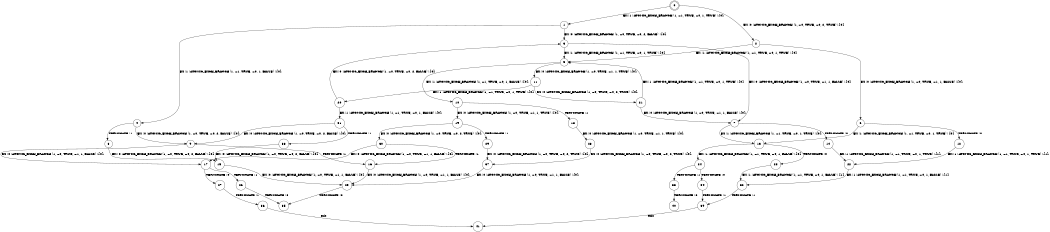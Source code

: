 digraph BCG {
size = "7, 10.5";
center = TRUE;
node [shape = circle];
0 [peripheries = 2];
0 -> 1 [label = "EX !1 !ATOMIC_EXCH_BRANCH (1, +1, TRUE, +0, 1, TRUE) !{0}"];
0 -> 2 [label = "EX !0 !ATOMIC_EXCH_BRANCH (1, +0, TRUE, +0, 2, TRUE) !{0}"];
1 -> 3 [label = "EX !0 !ATOMIC_EXCH_BRANCH (1, +0, TRUE, +0, 2, FALSE) !{0}"];
1 -> 4 [label = "EX !1 !ATOMIC_EXCH_BRANCH (1, +1, TRUE, +0, 1, FALSE) !{0}"];
2 -> 5 [label = "EX !1 !ATOMIC_EXCH_BRANCH (1, +1, TRUE, +0, 1, TRUE) !{0}"];
2 -> 6 [label = "EX !0 !ATOMIC_EXCH_BRANCH (1, +0, TRUE, +1, 1, FALSE) !{0}"];
3 -> 5 [label = "EX !1 !ATOMIC_EXCH_BRANCH (1, +1, TRUE, +0, 1, TRUE) !{0}"];
3 -> 7 [label = "EX !0 !ATOMIC_EXCH_BRANCH (1, +0, TRUE, +1, 1, FALSE) !{0}"];
4 -> 8 [label = "TERMINATE !1"];
4 -> 9 [label = "EX !0 !ATOMIC_EXCH_BRANCH (1, +0, TRUE, +0, 2, FALSE) !{0}"];
5 -> 10 [label = "EX !1 !ATOMIC_EXCH_BRANCH (1, +1, TRUE, +0, 1, FALSE) !{0}"];
5 -> 11 [label = "EX !0 !ATOMIC_EXCH_BRANCH (1, +0, TRUE, +1, 1, TRUE) !{0}"];
6 -> 12 [label = "TERMINATE !0"];
6 -> 13 [label = "EX !1 !ATOMIC_EXCH_BRANCH (1, +1, TRUE, +0, 1, TRUE) !{0}"];
7 -> 14 [label = "TERMINATE !0"];
7 -> 13 [label = "EX !1 !ATOMIC_EXCH_BRANCH (1, +1, TRUE, +0, 1, TRUE) !{0}"];
8 -> 15 [label = "EX !0 !ATOMIC_EXCH_BRANCH (1, +0, TRUE, +0, 2, FALSE) !{0}"];
9 -> 16 [label = "TERMINATE !1"];
9 -> 17 [label = "EX !0 !ATOMIC_EXCH_BRANCH (1, +0, TRUE, +1, 1, FALSE) !{0}"];
10 -> 18 [label = "TERMINATE !1"];
10 -> 19 [label = "EX !0 !ATOMIC_EXCH_BRANCH (1, +0, TRUE, +1, 1, TRUE) !{0}"];
11 -> 20 [label = "EX !1 !ATOMIC_EXCH_BRANCH (1, +1, TRUE, +0, 1, TRUE) !{0}"];
11 -> 21 [label = "EX !0 !ATOMIC_EXCH_BRANCH (1, +0, TRUE, +0, 2, TRUE) !{0}"];
12 -> 22 [label = "EX !1 !ATOMIC_EXCH_BRANCH (1, +1, TRUE, +0, 1, TRUE) !{1}"];
13 -> 23 [label = "TERMINATE !0"];
13 -> 24 [label = "EX !1 !ATOMIC_EXCH_BRANCH (1, +1, TRUE, +0, 1, FALSE) !{0}"];
14 -> 22 [label = "EX !1 !ATOMIC_EXCH_BRANCH (1, +1, TRUE, +0, 1, TRUE) !{1}"];
15 -> 25 [label = "EX !0 !ATOMIC_EXCH_BRANCH (1, +0, TRUE, +1, 1, FALSE) !{0}"];
16 -> 25 [label = "EX !0 !ATOMIC_EXCH_BRANCH (1, +0, TRUE, +1, 1, FALSE) !{0}"];
17 -> 26 [label = "TERMINATE !1"];
17 -> 27 [label = "TERMINATE !0"];
18 -> 28 [label = "EX !0 !ATOMIC_EXCH_BRANCH (1, +0, TRUE, +1, 1, TRUE) !{0}"];
19 -> 29 [label = "TERMINATE !1"];
19 -> 30 [label = "EX !0 !ATOMIC_EXCH_BRANCH (1, +0, TRUE, +0, 2, TRUE) !{0}"];
20 -> 31 [label = "EX !1 !ATOMIC_EXCH_BRANCH (1, +1, TRUE, +0, 1, FALSE) !{0}"];
20 -> 3 [label = "EX !0 !ATOMIC_EXCH_BRANCH (1, +0, TRUE, +0, 2, FALSE) !{0}"];
21 -> 5 [label = "EX !1 !ATOMIC_EXCH_BRANCH (1, +1, TRUE, +0, 1, TRUE) !{0}"];
21 -> 7 [label = "EX !0 !ATOMIC_EXCH_BRANCH (1, +0, TRUE, +1, 1, FALSE) !{0}"];
22 -> 32 [label = "EX !1 !ATOMIC_EXCH_BRANCH (1, +1, TRUE, +0, 1, FALSE) !{1}"];
23 -> 32 [label = "EX !1 !ATOMIC_EXCH_BRANCH (1, +1, TRUE, +0, 1, FALSE) !{1}"];
24 -> 33 [label = "TERMINATE !1"];
24 -> 34 [label = "TERMINATE !0"];
25 -> 35 [label = "TERMINATE !0"];
26 -> 35 [label = "TERMINATE !0"];
27 -> 36 [label = "TERMINATE !1"];
28 -> 37 [label = "EX !0 !ATOMIC_EXCH_BRANCH (1, +0, TRUE, +0, 2, TRUE) !{0}"];
29 -> 37 [label = "EX !0 !ATOMIC_EXCH_BRANCH (1, +0, TRUE, +0, 2, TRUE) !{0}"];
30 -> 16 [label = "TERMINATE !1"];
30 -> 17 [label = "EX !0 !ATOMIC_EXCH_BRANCH (1, +0, TRUE, +1, 1, FALSE) !{0}"];
31 -> 38 [label = "TERMINATE !1"];
31 -> 9 [label = "EX !0 !ATOMIC_EXCH_BRANCH (1, +0, TRUE, +0, 2, FALSE) !{0}"];
32 -> 39 [label = "TERMINATE !1"];
33 -> 40 [label = "TERMINATE !0"];
34 -> 39 [label = "TERMINATE !1"];
36 -> 41 [label = "exit"];
37 -> 25 [label = "EX !0 !ATOMIC_EXCH_BRANCH (1, +0, TRUE, +1, 1, FALSE) !{0}"];
38 -> 15 [label = "EX !0 !ATOMIC_EXCH_BRANCH (1, +0, TRUE, +0, 2, FALSE) !{0}"];
39 -> 41 [label = "exit"];
}

